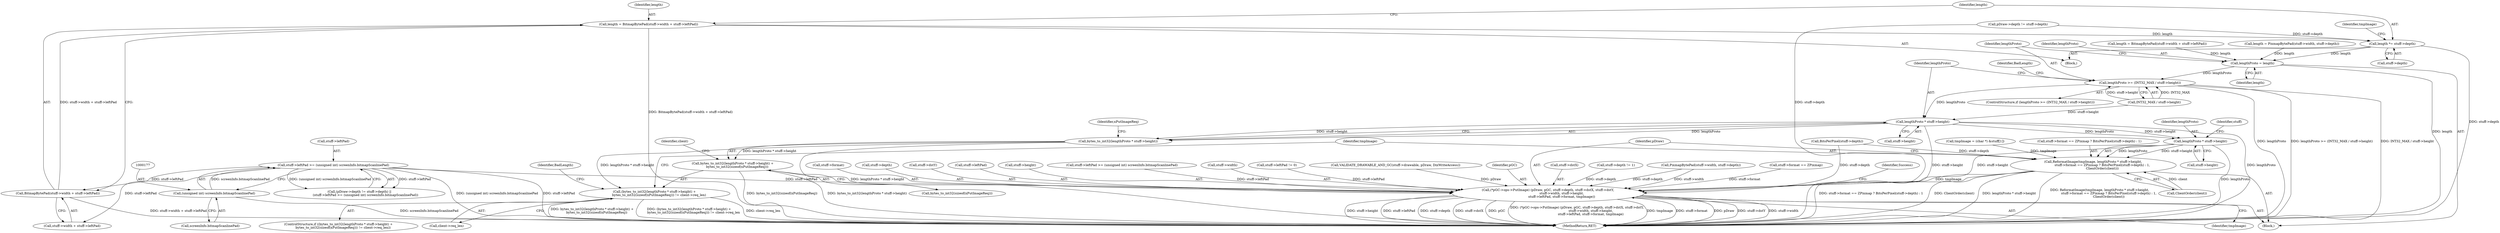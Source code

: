 digraph "1_xserver_dc777c346d5d452a53b13b917c45f6a1bad2f20b@integer" {
"1000183" [label="(Call,length = BitmapBytePad(stuff->width + stuff->leftPad))"];
"1000185" [label="(Call,BitmapBytePad(stuff->width + stuff->leftPad))"];
"1000172" [label="(Call,stuff->leftPad >= (unsigned int) screenInfo.bitmapScanlinePad)"];
"1000176" [label="(Call,(unsigned int) screenInfo.bitmapScanlinePad)"];
"1000193" [label="(Call,length *= stuff->depth)"];
"1000250" [label="(Call,lengthProto = length)"];
"1000254" [label="(Call,lengthProto >= (INT32_MAX / stuff->height))"];
"1000267" [label="(Call,lengthProto * stuff->height)"];
"1000266" [label="(Call,bytes_to_int32(lengthProto * stuff->height))"];
"1000264" [label="(Call,(bytes_to_int32(lengthProto * stuff->height) +\n         bytes_to_int32(sizeof(xPutImageReq))) != client->req_len)"];
"1000265" [label="(Call,bytes_to_int32(lengthProto * stuff->height) +\n         bytes_to_int32(sizeof(xPutImageReq)))"];
"1000282" [label="(Call,lengthProto * stuff->height)"];
"1000280" [label="(Call,ReformatImage(tmpImage, lengthProto * stuff->height,\n                  stuff->format == ZPixmap ? BitsPerPixel(stuff->depth) : 1,\n                  ClientOrder(client)))"];
"1000300" [label="(Call,(*pGC->ops->PutImage) (pDraw, pGC, stuff->depth, stuff->dstX, stuff->dstY,\n                           stuff->width, stuff->height,\n                           stuff->leftPad, stuff->format, tmpImage))"];
"1000326" [label="(Identifier,Success)"];
"1000321" [label="(Call,stuff->format)"];
"1000186" [label="(Call,stuff->width + stuff->leftPad)"];
"1000162" [label="(Block,)"];
"1000222" [label="(Call,length = PixmapBytePad(stuff->width, stuff->depth))"];
"1000263" [label="(ControlStructure,if ((bytes_to_int32(lengthProto * stuff->height) +\n         bytes_to_int32(sizeof(xPutImageReq))) != client->req_len))"];
"1000266" [label="(Call,bytes_to_int32(lengthProto * stuff->height))"];
"1000275" [label="(Call,client->req_len)"];
"1000184" [label="(Identifier,length)"];
"1000176" [label="(Call,(unsigned int) screenInfo.bitmapScanlinePad)"];
"1000251" [label="(Identifier,lengthProto)"];
"1000255" [label="(Identifier,lengthProto)"];
"1000298" [label="(Call,ClientOrder(client))"];
"1000303" [label="(Call,stuff->depth)"];
"1000300" [label="(Call,(*pGC->ops->PutImage) (pDraw, pGC, stuff->depth, stuff->dstX, stuff->dstY,\n                           stuff->width, stuff->height,\n                           stuff->leftPad, stuff->format, tmpImage))"];
"1000309" [label="(Call,stuff->dstY)"];
"1000318" [label="(Call,stuff->leftPad)"];
"1000315" [label="(Call,stuff->height)"];
"1000183" [label="(Call,length = BitmapBytePad(stuff->width + stuff->leftPad))"];
"1000194" [label="(Identifier,length)"];
"1000254" [label="(Call,lengthProto >= (INT32_MAX / stuff->height))"];
"1000267" [label="(Call,lengthProto * stuff->height)"];
"1000282" [label="(Call,lengthProto * stuff->height)"];
"1000253" [label="(ControlStructure,if (lengthProto >= (INT32_MAX / stuff->height)))"];
"1000134" [label="(Call,stuff->leftPad >= (unsigned int) screenInfo.bitmapScanlinePad)"];
"1000276" [label="(Identifier,client)"];
"1000274" [label="(Identifier,xPutImageReq)"];
"1000280" [label="(Call,ReformatImage(tmpImage, lengthProto * stuff->height,\n                  stuff->format == ZPixmap ? BitsPerPixel(stuff->depth) : 1,\n                  ClientOrder(client)))"];
"1000256" [label="(Call,INT32_MAX / stuff->height)"];
"1000312" [label="(Call,stuff->width)"];
"1000215" [label="(Call,stuff->leftPad != 0)"];
"1000281" [label="(Identifier,tmpImage)"];
"1000114" [label="(Call,VALIDATE_DRAWABLE_AND_GC(stuff->drawable, pDraw, DixWriteAccess))"];
"1000165" [label="(Call,pDraw->depth != stuff->depth)"];
"1000243" [label="(Identifier,tmpImage)"];
"1000193" [label="(Call,length *= stuff->depth)"];
"1000284" [label="(Call,stuff->height)"];
"1000185" [label="(Call,BitmapBytePad(stuff->width + stuff->leftPad))"];
"1000287" [label="(Call,stuff->format == ZPixmap ? BitsPerPixel(stuff->depth) : 1)"];
"1000269" [label="(Call,stuff->height)"];
"1000173" [label="(Call,stuff->leftPad)"];
"1000104" [label="(Block,)"];
"1000262" [label="(Identifier,BadLength)"];
"1000195" [label="(Call,stuff->depth)"];
"1000301" [label="(Identifier,pDraw)"];
"1000302" [label="(Identifier,pGC)"];
"1000250" [label="(Call,lengthProto = length)"];
"1000145" [label="(Call,length = BitmapBytePad(stuff->width + stuff->leftPad))"];
"1000265" [label="(Call,bytes_to_int32(lengthProto * stuff->height) +\n         bytes_to_int32(sizeof(xPutImageReq)))"];
"1000272" [label="(Call,bytes_to_int32(sizeof(xPutImageReq)))"];
"1000242" [label="(Call,tmpImage = (char *) &stuff[1])"];
"1000279" [label="(Identifier,BadLength)"];
"1000178" [label="(Call,screenInfo.bitmapScanlinePad)"];
"1000264" [label="(Call,(bytes_to_int32(lengthProto * stuff->height) +\n         bytes_to_int32(sizeof(xPutImageReq))) != client->req_len)"];
"1000283" [label="(Identifier,lengthProto)"];
"1000324" [label="(Identifier,tmpImage)"];
"1000293" [label="(Call,BitsPerPixel(stuff->depth))"];
"1000290" [label="(Identifier,stuff)"];
"1000327" [label="(MethodReturn,RET)"];
"1000306" [label="(Call,stuff->dstX)"];
"1000129" [label="(Call,stuff->depth != 1)"];
"1000224" [label="(Call,PixmapBytePad(stuff->width, stuff->depth))"];
"1000288" [label="(Call,stuff->format == ZPixmap)"];
"1000268" [label="(Identifier,lengthProto)"];
"1000252" [label="(Identifier,length)"];
"1000164" [label="(Call,(pDraw->depth != stuff->depth) ||\n            (stuff->leftPad >= (unsigned int) screenInfo.bitmapScanlinePad))"];
"1000172" [label="(Call,stuff->leftPad >= (unsigned int) screenInfo.bitmapScanlinePad)"];
"1000183" -> "1000162"  [label="AST: "];
"1000183" -> "1000185"  [label="CFG: "];
"1000184" -> "1000183"  [label="AST: "];
"1000185" -> "1000183"  [label="AST: "];
"1000194" -> "1000183"  [label="CFG: "];
"1000183" -> "1000327"  [label="DDG: BitmapBytePad(stuff->width + stuff->leftPad)"];
"1000185" -> "1000183"  [label="DDG: stuff->width + stuff->leftPad"];
"1000183" -> "1000193"  [label="DDG: length"];
"1000185" -> "1000186"  [label="CFG: "];
"1000186" -> "1000185"  [label="AST: "];
"1000185" -> "1000327"  [label="DDG: stuff->width + stuff->leftPad"];
"1000172" -> "1000185"  [label="DDG: stuff->leftPad"];
"1000172" -> "1000164"  [label="AST: "];
"1000172" -> "1000176"  [label="CFG: "];
"1000173" -> "1000172"  [label="AST: "];
"1000176" -> "1000172"  [label="AST: "];
"1000164" -> "1000172"  [label="CFG: "];
"1000172" -> "1000327"  [label="DDG: (unsigned int) screenInfo.bitmapScanlinePad"];
"1000172" -> "1000327"  [label="DDG: stuff->leftPad"];
"1000172" -> "1000164"  [label="DDG: stuff->leftPad"];
"1000172" -> "1000164"  [label="DDG: (unsigned int) screenInfo.bitmapScanlinePad"];
"1000176" -> "1000172"  [label="DDG: screenInfo.bitmapScanlinePad"];
"1000172" -> "1000186"  [label="DDG: stuff->leftPad"];
"1000172" -> "1000300"  [label="DDG: stuff->leftPad"];
"1000176" -> "1000178"  [label="CFG: "];
"1000177" -> "1000176"  [label="AST: "];
"1000178" -> "1000176"  [label="AST: "];
"1000176" -> "1000327"  [label="DDG: screenInfo.bitmapScanlinePad"];
"1000193" -> "1000162"  [label="AST: "];
"1000193" -> "1000195"  [label="CFG: "];
"1000194" -> "1000193"  [label="AST: "];
"1000195" -> "1000193"  [label="AST: "];
"1000243" -> "1000193"  [label="CFG: "];
"1000193" -> "1000327"  [label="DDG: stuff->depth"];
"1000165" -> "1000193"  [label="DDG: stuff->depth"];
"1000193" -> "1000250"  [label="DDG: length"];
"1000250" -> "1000104"  [label="AST: "];
"1000250" -> "1000252"  [label="CFG: "];
"1000251" -> "1000250"  [label="AST: "];
"1000252" -> "1000250"  [label="AST: "];
"1000255" -> "1000250"  [label="CFG: "];
"1000250" -> "1000327"  [label="DDG: length"];
"1000222" -> "1000250"  [label="DDG: length"];
"1000145" -> "1000250"  [label="DDG: length"];
"1000250" -> "1000254"  [label="DDG: lengthProto"];
"1000254" -> "1000253"  [label="AST: "];
"1000254" -> "1000256"  [label="CFG: "];
"1000255" -> "1000254"  [label="AST: "];
"1000256" -> "1000254"  [label="AST: "];
"1000262" -> "1000254"  [label="CFG: "];
"1000268" -> "1000254"  [label="CFG: "];
"1000254" -> "1000327"  [label="DDG: lengthProto"];
"1000254" -> "1000327"  [label="DDG: lengthProto >= (INT32_MAX / stuff->height)"];
"1000254" -> "1000327"  [label="DDG: INT32_MAX / stuff->height"];
"1000256" -> "1000254"  [label="DDG: INT32_MAX"];
"1000256" -> "1000254"  [label="DDG: stuff->height"];
"1000254" -> "1000267"  [label="DDG: lengthProto"];
"1000267" -> "1000266"  [label="AST: "];
"1000267" -> "1000269"  [label="CFG: "];
"1000268" -> "1000267"  [label="AST: "];
"1000269" -> "1000267"  [label="AST: "];
"1000266" -> "1000267"  [label="CFG: "];
"1000267" -> "1000327"  [label="DDG: stuff->height"];
"1000267" -> "1000327"  [label="DDG: lengthProto"];
"1000267" -> "1000266"  [label="DDG: lengthProto"];
"1000267" -> "1000266"  [label="DDG: stuff->height"];
"1000256" -> "1000267"  [label="DDG: stuff->height"];
"1000267" -> "1000282"  [label="DDG: lengthProto"];
"1000267" -> "1000282"  [label="DDG: stuff->height"];
"1000266" -> "1000265"  [label="AST: "];
"1000274" -> "1000266"  [label="CFG: "];
"1000266" -> "1000327"  [label="DDG: lengthProto * stuff->height"];
"1000266" -> "1000264"  [label="DDG: lengthProto * stuff->height"];
"1000266" -> "1000265"  [label="DDG: lengthProto * stuff->height"];
"1000264" -> "1000263"  [label="AST: "];
"1000264" -> "1000275"  [label="CFG: "];
"1000265" -> "1000264"  [label="AST: "];
"1000275" -> "1000264"  [label="AST: "];
"1000279" -> "1000264"  [label="CFG: "];
"1000281" -> "1000264"  [label="CFG: "];
"1000264" -> "1000327"  [label="DDG: client->req_len"];
"1000264" -> "1000327"  [label="DDG: bytes_to_int32(lengthProto * stuff->height) +\n         bytes_to_int32(sizeof(xPutImageReq))"];
"1000264" -> "1000327"  [label="DDG: (bytes_to_int32(lengthProto * stuff->height) +\n         bytes_to_int32(sizeof(xPutImageReq))) != client->req_len"];
"1000265" -> "1000272"  [label="CFG: "];
"1000272" -> "1000265"  [label="AST: "];
"1000276" -> "1000265"  [label="CFG: "];
"1000265" -> "1000327"  [label="DDG: bytes_to_int32(lengthProto * stuff->height)"];
"1000265" -> "1000327"  [label="DDG: bytes_to_int32(sizeof(xPutImageReq))"];
"1000282" -> "1000280"  [label="AST: "];
"1000282" -> "1000284"  [label="CFG: "];
"1000283" -> "1000282"  [label="AST: "];
"1000284" -> "1000282"  [label="AST: "];
"1000290" -> "1000282"  [label="CFG: "];
"1000282" -> "1000327"  [label="DDG: lengthProto"];
"1000282" -> "1000280"  [label="DDG: lengthProto"];
"1000282" -> "1000280"  [label="DDG: stuff->height"];
"1000282" -> "1000300"  [label="DDG: stuff->height"];
"1000280" -> "1000104"  [label="AST: "];
"1000280" -> "1000298"  [label="CFG: "];
"1000281" -> "1000280"  [label="AST: "];
"1000287" -> "1000280"  [label="AST: "];
"1000298" -> "1000280"  [label="AST: "];
"1000301" -> "1000280"  [label="CFG: "];
"1000280" -> "1000327"  [label="DDG: ClientOrder(client)"];
"1000280" -> "1000327"  [label="DDG: lengthProto * stuff->height"];
"1000280" -> "1000327"  [label="DDG: ReformatImage(tmpImage, lengthProto * stuff->height,\n                  stuff->format == ZPixmap ? BitsPerPixel(stuff->depth) : 1,\n                  ClientOrder(client))"];
"1000280" -> "1000327"  [label="DDG: stuff->format == ZPixmap ? BitsPerPixel(stuff->depth) : 1"];
"1000242" -> "1000280"  [label="DDG: tmpImage"];
"1000293" -> "1000280"  [label="DDG: stuff->depth"];
"1000298" -> "1000280"  [label="DDG: client"];
"1000280" -> "1000300"  [label="DDG: tmpImage"];
"1000300" -> "1000104"  [label="AST: "];
"1000300" -> "1000324"  [label="CFG: "];
"1000301" -> "1000300"  [label="AST: "];
"1000302" -> "1000300"  [label="AST: "];
"1000303" -> "1000300"  [label="AST: "];
"1000306" -> "1000300"  [label="AST: "];
"1000309" -> "1000300"  [label="AST: "];
"1000312" -> "1000300"  [label="AST: "];
"1000315" -> "1000300"  [label="AST: "];
"1000318" -> "1000300"  [label="AST: "];
"1000321" -> "1000300"  [label="AST: "];
"1000324" -> "1000300"  [label="AST: "];
"1000326" -> "1000300"  [label="CFG: "];
"1000300" -> "1000327"  [label="DDG: pDraw"];
"1000300" -> "1000327"  [label="DDG: stuff->dstY"];
"1000300" -> "1000327"  [label="DDG: stuff->width"];
"1000300" -> "1000327"  [label="DDG: stuff->height"];
"1000300" -> "1000327"  [label="DDG: stuff->leftPad"];
"1000300" -> "1000327"  [label="DDG: stuff->depth"];
"1000300" -> "1000327"  [label="DDG: stuff->dstX"];
"1000300" -> "1000327"  [label="DDG: pGC"];
"1000300" -> "1000327"  [label="DDG: (*pGC->ops->PutImage) (pDraw, pGC, stuff->depth, stuff->dstX, stuff->dstY,\n                           stuff->width, stuff->height,\n                           stuff->leftPad, stuff->format, tmpImage)"];
"1000300" -> "1000327"  [label="DDG: tmpImage"];
"1000300" -> "1000327"  [label="DDG: stuff->format"];
"1000114" -> "1000300"  [label="DDG: pDraw"];
"1000129" -> "1000300"  [label="DDG: stuff->depth"];
"1000293" -> "1000300"  [label="DDG: stuff->depth"];
"1000224" -> "1000300"  [label="DDG: stuff->depth"];
"1000224" -> "1000300"  [label="DDG: stuff->width"];
"1000165" -> "1000300"  [label="DDG: stuff->depth"];
"1000215" -> "1000300"  [label="DDG: stuff->leftPad"];
"1000134" -> "1000300"  [label="DDG: stuff->leftPad"];
"1000288" -> "1000300"  [label="DDG: stuff->format"];
}
